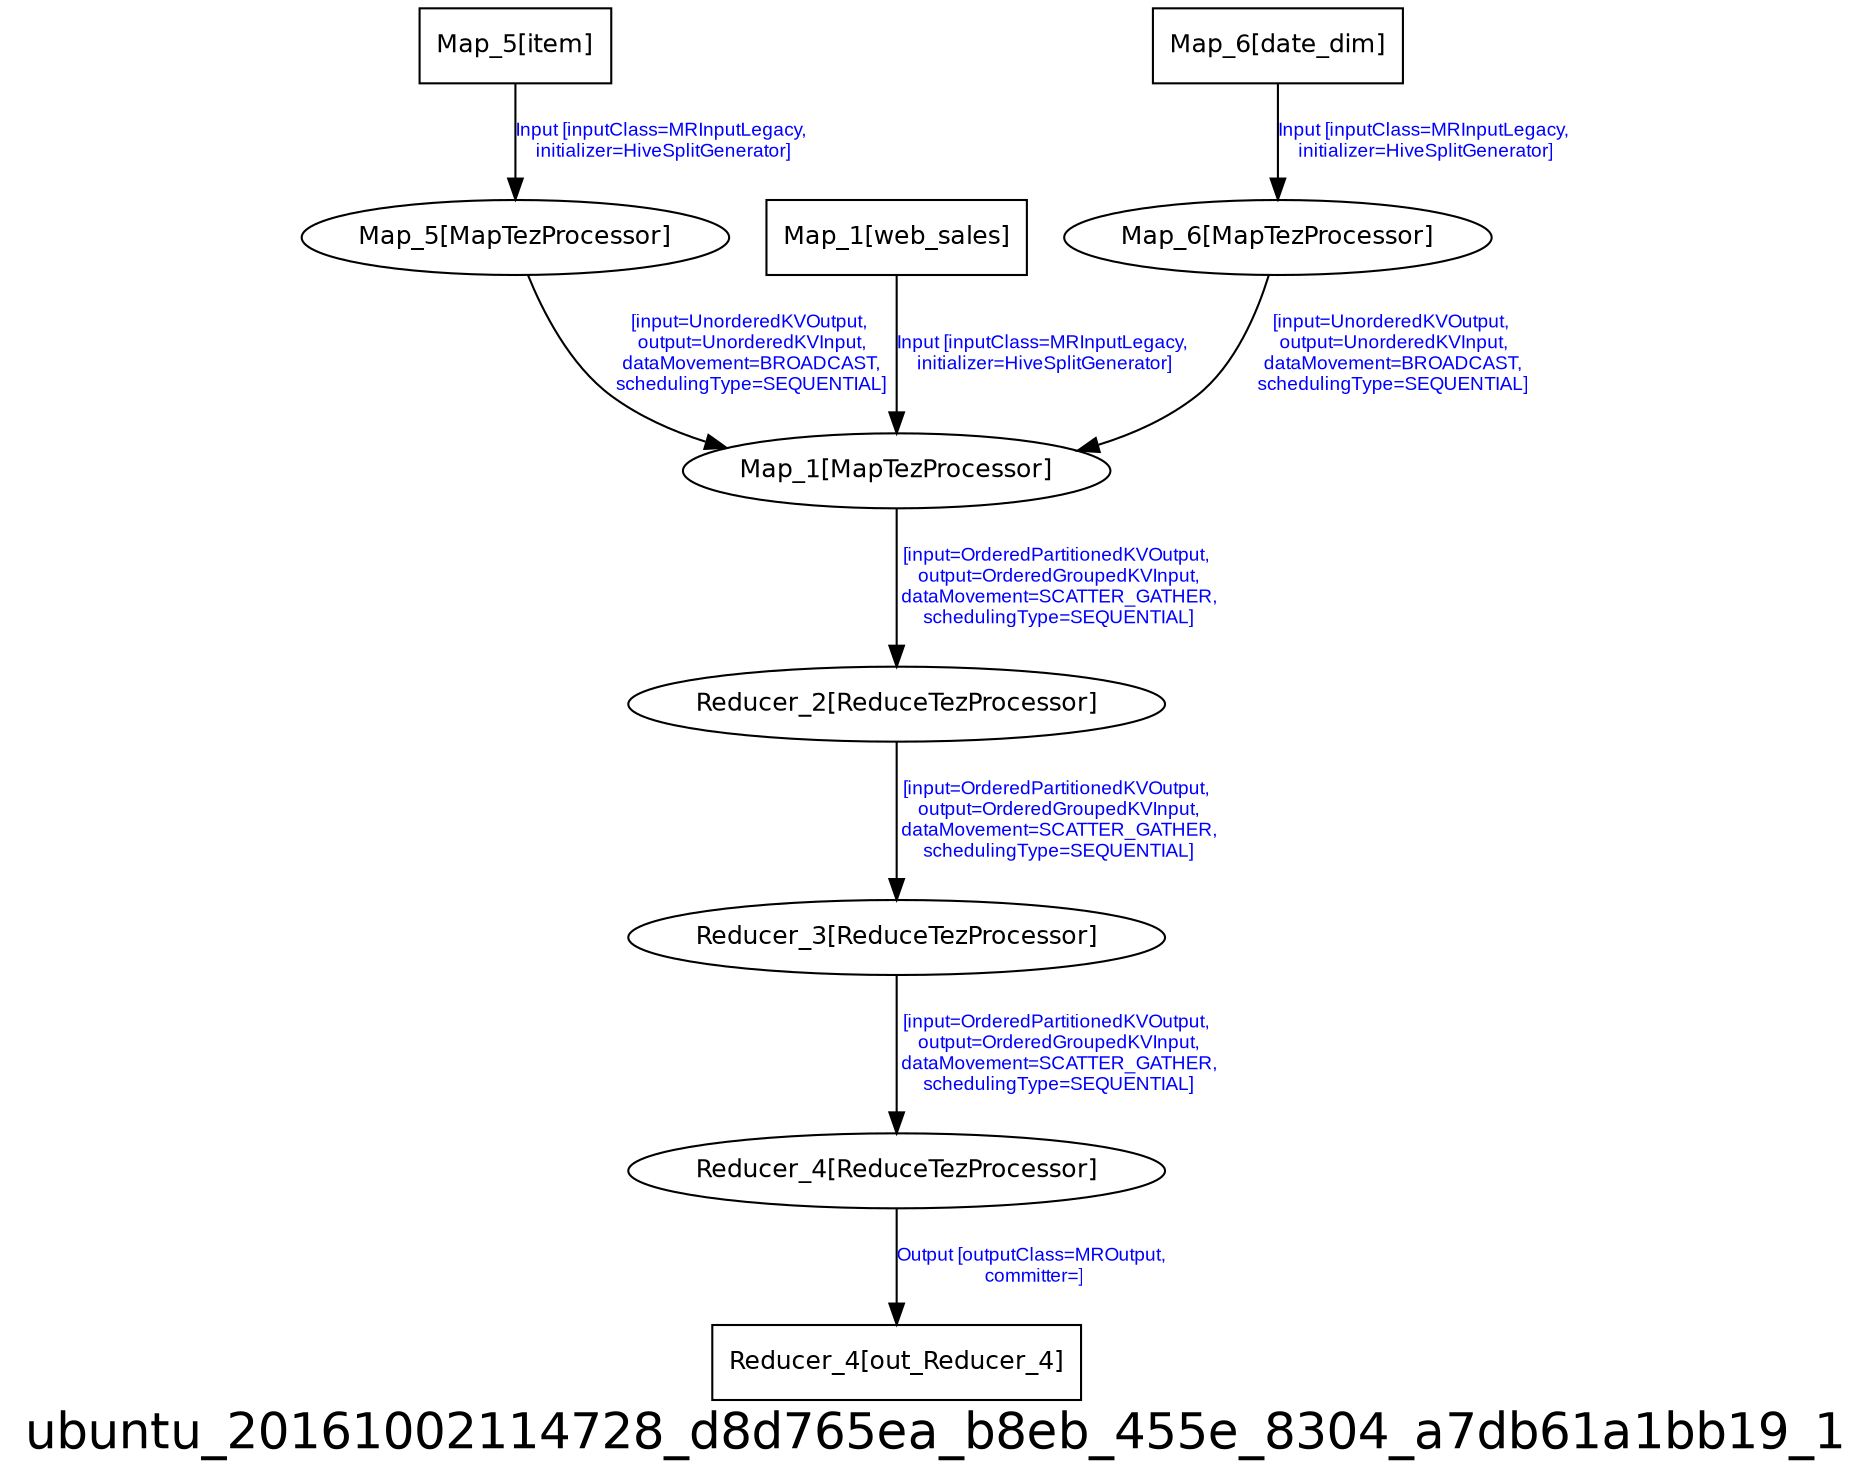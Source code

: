 digraph ubuntu_20161002114728_d8d765ea_b8eb_455e_8304_a7db61a1bb19_1 {
graph [ label="ubuntu_20161002114728_d8d765ea_b8eb_455e_8304_a7db61a1bb19_1", fontsize=24, fontname=Helvetica];
node [fontsize=12, fontname=Helvetica];
edge [fontsize=9, fontcolor=blue, fontname=Arial];
"ubuntu_20161002114728_d8d765ea_b8eb_455e_8304_a7db61a1bb19_1.Map_5_item" [ label = "Map_5[item]", shape = "box" ];
"ubuntu_20161002114728_d8d765ea_b8eb_455e_8304_a7db61a1bb19_1.Map_5_item" -> "ubuntu_20161002114728_d8d765ea_b8eb_455e_8304_a7db61a1bb19_1.Map_5" [ label = "Input [inputClass=MRInputLegacy,\n initializer=HiveSplitGenerator]" ];
"ubuntu_20161002114728_d8d765ea_b8eb_455e_8304_a7db61a1bb19_1.Map_5" [ label = "Map_5[MapTezProcessor]" ];
"ubuntu_20161002114728_d8d765ea_b8eb_455e_8304_a7db61a1bb19_1.Map_5" -> "ubuntu_20161002114728_d8d765ea_b8eb_455e_8304_a7db61a1bb19_1.Map_1" [ label = "[input=UnorderedKVOutput,\n output=UnorderedKVInput,\n dataMovement=BROADCAST,\n schedulingType=SEQUENTIAL]" ];
"ubuntu_20161002114728_d8d765ea_b8eb_455e_8304_a7db61a1bb19_1.Reducer_4_out_Reducer_4" [ label = "Reducer_4[out_Reducer_4]", shape = "box" ];
"ubuntu_20161002114728_d8d765ea_b8eb_455e_8304_a7db61a1bb19_1.Map_1" [ label = "Map_1[MapTezProcessor]" ];
"ubuntu_20161002114728_d8d765ea_b8eb_455e_8304_a7db61a1bb19_1.Map_1" -> "ubuntu_20161002114728_d8d765ea_b8eb_455e_8304_a7db61a1bb19_1.Reducer_2" [ label = "[input=OrderedPartitionedKVOutput,\n output=OrderedGroupedKVInput,\n dataMovement=SCATTER_GATHER,\n schedulingType=SEQUENTIAL]" ];
"ubuntu_20161002114728_d8d765ea_b8eb_455e_8304_a7db61a1bb19_1.Reducer_4" [ label = "Reducer_4[ReduceTezProcessor]" ];
"ubuntu_20161002114728_d8d765ea_b8eb_455e_8304_a7db61a1bb19_1.Reducer_4" -> "ubuntu_20161002114728_d8d765ea_b8eb_455e_8304_a7db61a1bb19_1.Reducer_4_out_Reducer_4" [ label = "Output [outputClass=MROutput,\n committer=]" ];
"ubuntu_20161002114728_d8d765ea_b8eb_455e_8304_a7db61a1bb19_1.Map_1_web_sales" [ label = "Map_1[web_sales]", shape = "box" ];
"ubuntu_20161002114728_d8d765ea_b8eb_455e_8304_a7db61a1bb19_1.Map_1_web_sales" -> "ubuntu_20161002114728_d8d765ea_b8eb_455e_8304_a7db61a1bb19_1.Map_1" [ label = "Input [inputClass=MRInputLegacy,\n initializer=HiveSplitGenerator]" ];
"ubuntu_20161002114728_d8d765ea_b8eb_455e_8304_a7db61a1bb19_1.Map_6" [ label = "Map_6[MapTezProcessor]" ];
"ubuntu_20161002114728_d8d765ea_b8eb_455e_8304_a7db61a1bb19_1.Map_6" -> "ubuntu_20161002114728_d8d765ea_b8eb_455e_8304_a7db61a1bb19_1.Map_1" [ label = "[input=UnorderedKVOutput,\n output=UnorderedKVInput,\n dataMovement=BROADCAST,\n schedulingType=SEQUENTIAL]" ];
"ubuntu_20161002114728_d8d765ea_b8eb_455e_8304_a7db61a1bb19_1.Reducer_2" [ label = "Reducer_2[ReduceTezProcessor]" ];
"ubuntu_20161002114728_d8d765ea_b8eb_455e_8304_a7db61a1bb19_1.Reducer_2" -> "ubuntu_20161002114728_d8d765ea_b8eb_455e_8304_a7db61a1bb19_1.Reducer_3" [ label = "[input=OrderedPartitionedKVOutput,\n output=OrderedGroupedKVInput,\n dataMovement=SCATTER_GATHER,\n schedulingType=SEQUENTIAL]" ];
"ubuntu_20161002114728_d8d765ea_b8eb_455e_8304_a7db61a1bb19_1.Map_6_date_dim" [ label = "Map_6[date_dim]", shape = "box" ];
"ubuntu_20161002114728_d8d765ea_b8eb_455e_8304_a7db61a1bb19_1.Map_6_date_dim" -> "ubuntu_20161002114728_d8d765ea_b8eb_455e_8304_a7db61a1bb19_1.Map_6" [ label = "Input [inputClass=MRInputLegacy,\n initializer=HiveSplitGenerator]" ];
"ubuntu_20161002114728_d8d765ea_b8eb_455e_8304_a7db61a1bb19_1.Reducer_3" [ label = "Reducer_3[ReduceTezProcessor]" ];
"ubuntu_20161002114728_d8d765ea_b8eb_455e_8304_a7db61a1bb19_1.Reducer_3" -> "ubuntu_20161002114728_d8d765ea_b8eb_455e_8304_a7db61a1bb19_1.Reducer_4" [ label = "[input=OrderedPartitionedKVOutput,\n output=OrderedGroupedKVInput,\n dataMovement=SCATTER_GATHER,\n schedulingType=SEQUENTIAL]" ];
}
